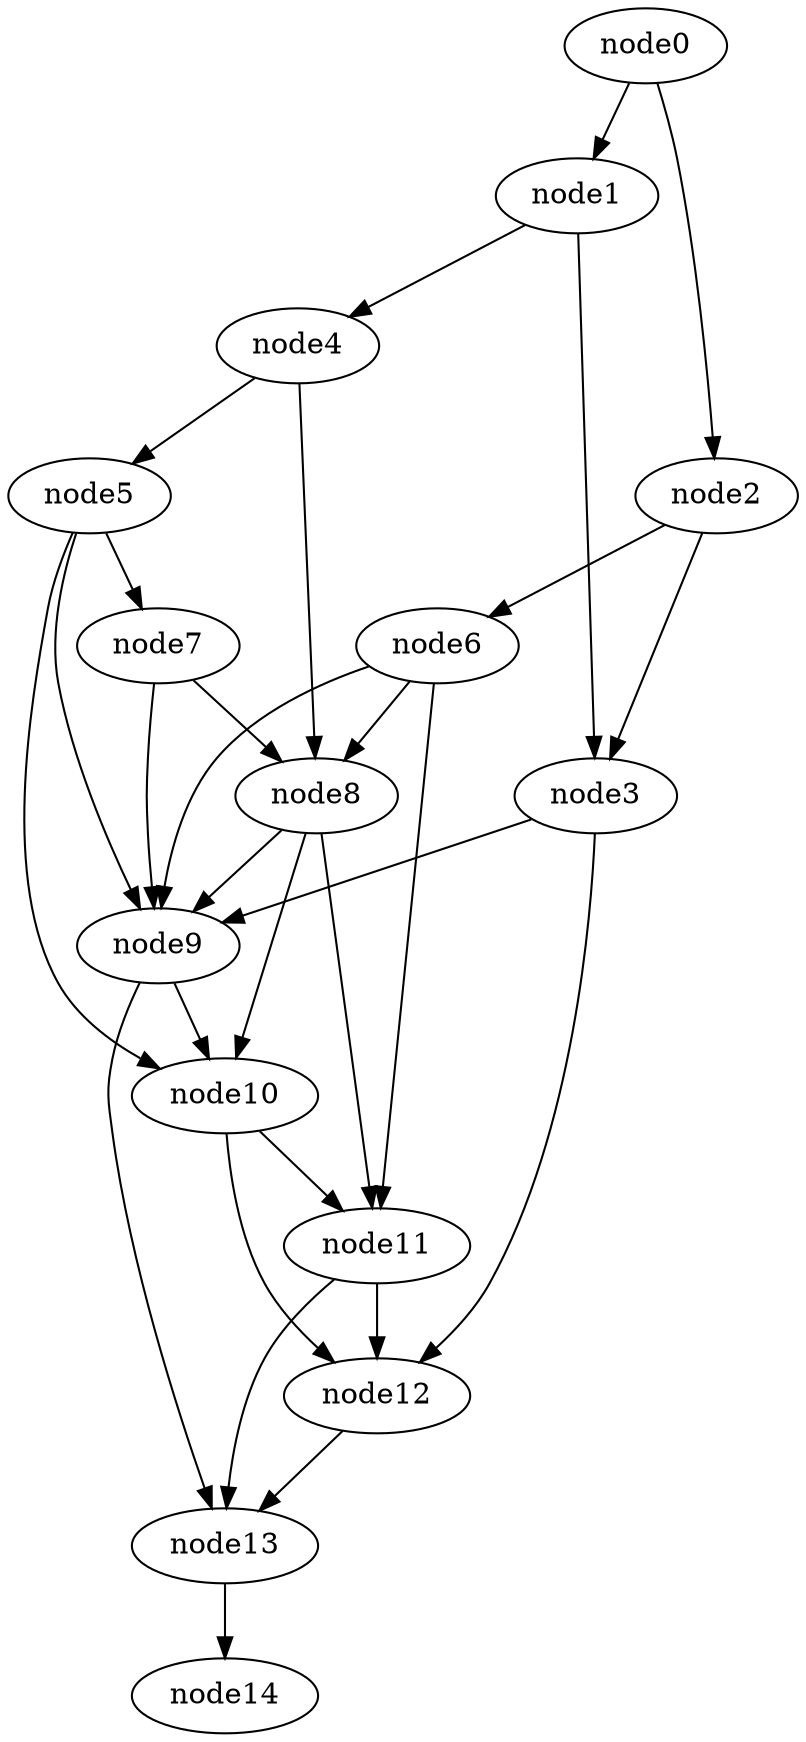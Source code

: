 digraph g{
	node14
	node13 -> node14
	node12 -> node13
	node11 -> node13
	node11 -> node12
	node10 -> node12
	node10 -> node11
	node9 -> node13
	node9 -> node10
	node8 -> node11
	node8 -> node10
	node8 -> node9
	node7 -> node9
	node7 -> node8
	node6 -> node11
	node6 -> node9
	node6 -> node8
	node5 -> node10
	node5 -> node9
	node5 -> node7
	node4 -> node8
	node4 -> node5
	node3 -> node12
	node3 -> node9
	node2 -> node6
	node2 -> node3
	node1 -> node4
	node1 -> node3
	node0 -> node2
	node0 -> node1
}
